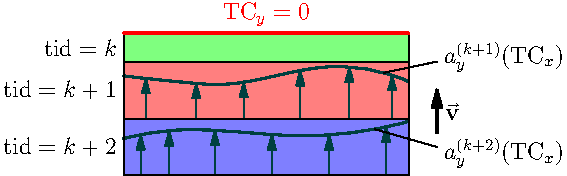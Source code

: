 import geometry;
import plain;

size(10cm, 0);

point v0 = (0, 5);
point v1 = (10, 5);
point v2 = (10, 0);
point v3 = (0, 0);

point a0 = (0, 2);
point a1 = (10, 2);
point b0 = (0, 4);
point b1 = (10, 4);

fill(v0--b0--b1--v1--cycle, lightgreen);
fill(b0--a0--a1--b1--cycle, lightred);
fill(a0--v3--v2--a1--cycle, lightblue);

label("$\mathrm{tid} = k$", (0, 4.5), W);
label("$\mathrm{tid} = k + 1$", (0, 3), W);
label("$\mathrm{tid} = k + 2$", (0, 1), W);

path p0 = (0,3.5)..tension 2 ..(3,3.2)..(7,3.8)..(10,3.3);
path p1 = (0,1.3)..tension 1 ..(2,1.6)..(6,1.4)..(10,1.9);

for (real x = 0.3; x <= length(p0); x+= 0.5) {
    draw(projection(a0, a1) * point(p0,x)--point(p0, x), darkcyan, Arrow);
}
for (real x = 0.3; x <= length(p1); x+= 0.5) {
    draw(projection(v3, v2) * point(p1,x)--point(p1, x), darkcyan, Arrow);
}

draw(p0, darkcyan+linewidth(1.1));
draw(p1, darkcyan+linewidth(1.1));
draw(Label("$a_y^{(k + 1)}(\mathrm{TC}_x)$", E), point(p0,length(p0) * 0.9)--(11, 4));
draw(Label("$a_y^{(k + 2)}(\mathrm{TC}_x)$", E), point(p1,length(p1) * 0.9)--(11, 1));

draw(Label("$\vec\mathbf{v}$", 0.5, E), (11, 1.5)--(11,3), linewidth(1.1), Arrow(3mm));

draw(v0--v3--v2--v1);
draw(v0--v1, red + linewidth(1.2));
draw(a0--a1);
draw(b0--b1);
label("$\mathrm{TC}_y = 0$", 0.5 * (v0 + v1), N, red);
